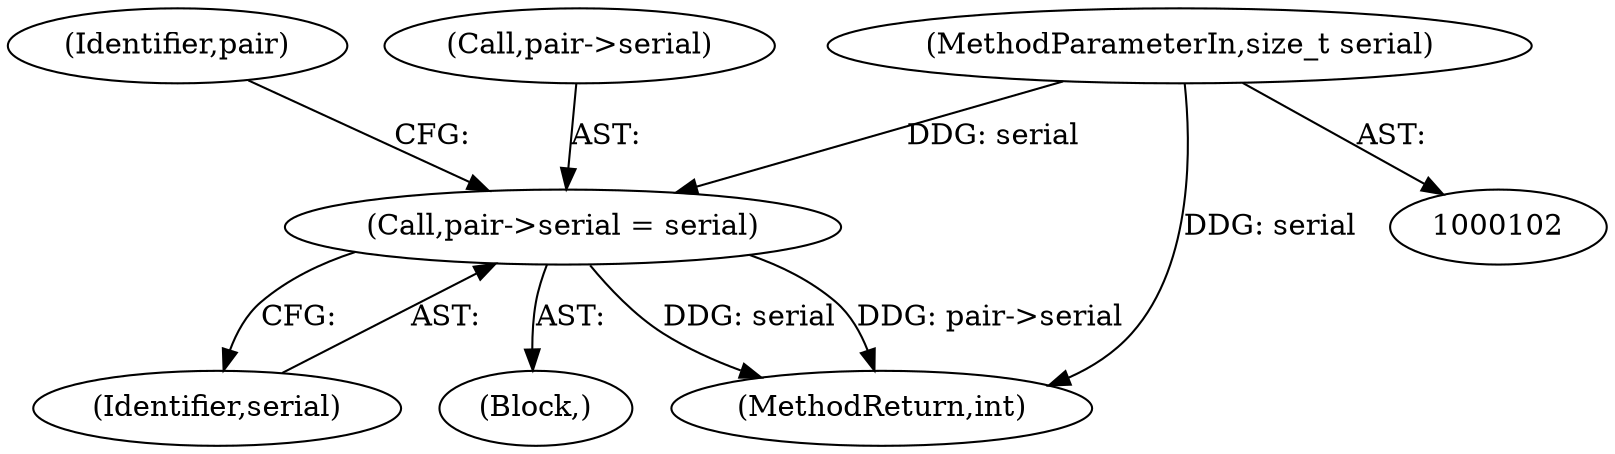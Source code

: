 digraph "0_jansson_8f80c2d83808150724d31793e6ade92749b1faa4_6@pointer" {
"1000190" [label="(Call,pair->serial = serial)"];
"1000105" [label="(MethodParameterIn,size_t serial)"];
"1000190" [label="(Call,pair->serial = serial)"];
"1000194" [label="(Identifier,serial)"];
"1000167" [label="(Block,)"];
"1000197" [label="(Identifier,pair)"];
"1000105" [label="(MethodParameterIn,size_t serial)"];
"1000223" [label="(MethodReturn,int)"];
"1000191" [label="(Call,pair->serial)"];
"1000190" -> "1000167"  [label="AST: "];
"1000190" -> "1000194"  [label="CFG: "];
"1000191" -> "1000190"  [label="AST: "];
"1000194" -> "1000190"  [label="AST: "];
"1000197" -> "1000190"  [label="CFG: "];
"1000190" -> "1000223"  [label="DDG: serial"];
"1000190" -> "1000223"  [label="DDG: pair->serial"];
"1000105" -> "1000190"  [label="DDG: serial"];
"1000105" -> "1000102"  [label="AST: "];
"1000105" -> "1000223"  [label="DDG: serial"];
}
